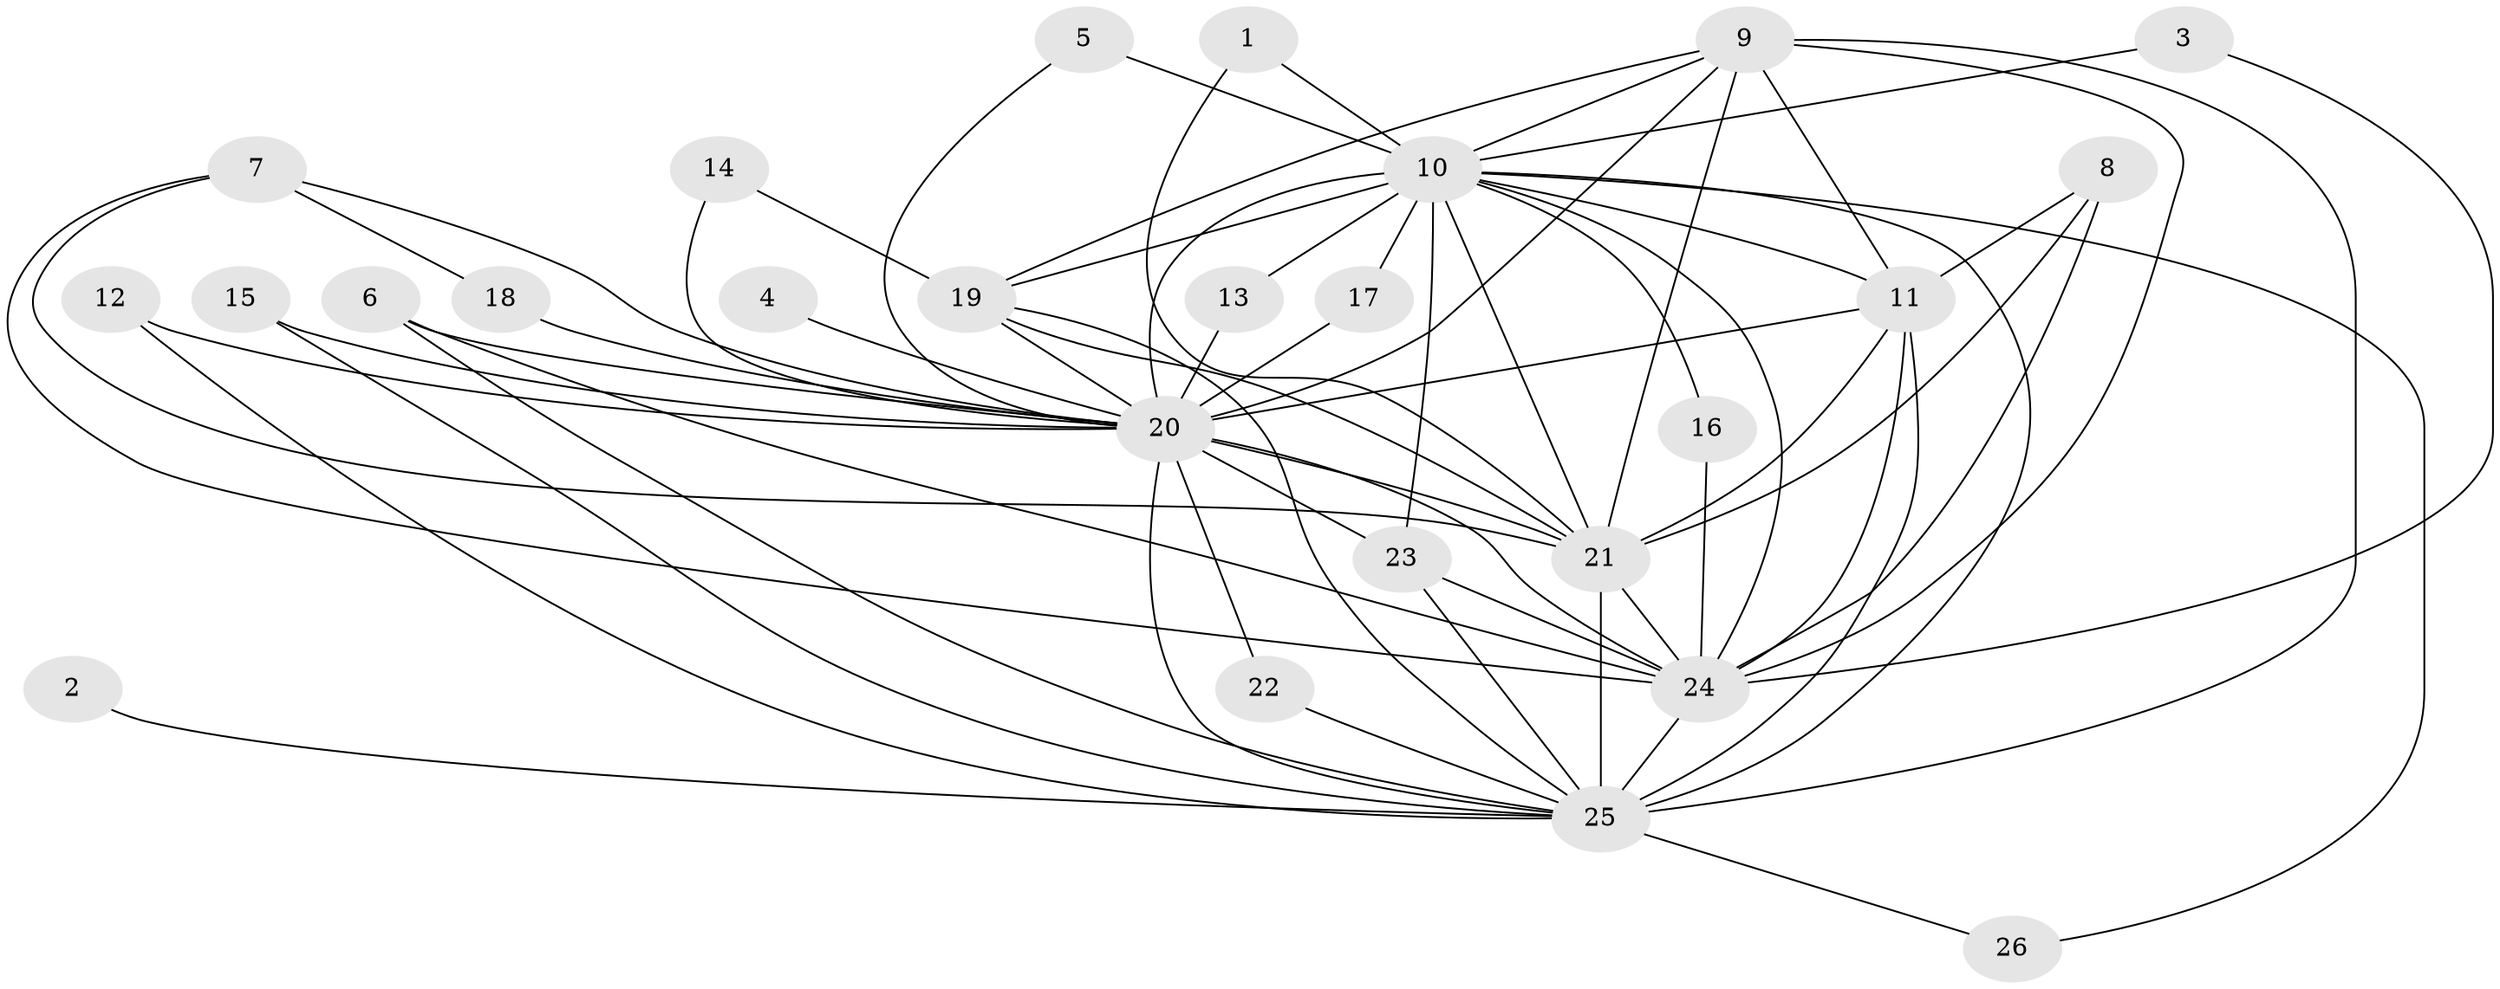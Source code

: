 // original degree distribution, {15: 0.019230769230769232, 13: 0.019230769230769232, 16: 0.038461538461538464, 17: 0.019230769230769232, 14: 0.038461538461538464, 11: 0.019230769230769232, 21: 0.038461538461538464, 3: 0.09615384615384616, 4: 0.07692307692307693, 2: 0.6153846153846154, 5: 0.019230769230769232}
// Generated by graph-tools (version 1.1) at 2025/49/03/09/25 03:49:31]
// undirected, 26 vertices, 65 edges
graph export_dot {
graph [start="1"]
  node [color=gray90,style=filled];
  1;
  2;
  3;
  4;
  5;
  6;
  7;
  8;
  9;
  10;
  11;
  12;
  13;
  14;
  15;
  16;
  17;
  18;
  19;
  20;
  21;
  22;
  23;
  24;
  25;
  26;
  1 -- 10 [weight=1.0];
  1 -- 21 [weight=1.0];
  2 -- 25 [weight=2.0];
  3 -- 10 [weight=1.0];
  3 -- 24 [weight=1.0];
  4 -- 20 [weight=1.0];
  5 -- 10 [weight=1.0];
  5 -- 20 [weight=1.0];
  6 -- 20 [weight=1.0];
  6 -- 24 [weight=1.0];
  6 -- 25 [weight=1.0];
  7 -- 18 [weight=1.0];
  7 -- 20 [weight=1.0];
  7 -- 21 [weight=1.0];
  7 -- 24 [weight=1.0];
  8 -- 11 [weight=1.0];
  8 -- 21 [weight=1.0];
  8 -- 24 [weight=2.0];
  9 -- 10 [weight=1.0];
  9 -- 11 [weight=1.0];
  9 -- 19 [weight=1.0];
  9 -- 20 [weight=3.0];
  9 -- 21 [weight=1.0];
  9 -- 24 [weight=3.0];
  9 -- 25 [weight=2.0];
  10 -- 11 [weight=2.0];
  10 -- 13 [weight=1.0];
  10 -- 16 [weight=1.0];
  10 -- 17 [weight=1.0];
  10 -- 19 [weight=1.0];
  10 -- 20 [weight=2.0];
  10 -- 21 [weight=1.0];
  10 -- 23 [weight=2.0];
  10 -- 24 [weight=3.0];
  10 -- 25 [weight=2.0];
  10 -- 26 [weight=1.0];
  11 -- 20 [weight=3.0];
  11 -- 21 [weight=1.0];
  11 -- 24 [weight=2.0];
  11 -- 25 [weight=3.0];
  12 -- 20 [weight=1.0];
  12 -- 25 [weight=1.0];
  13 -- 20 [weight=1.0];
  14 -- 19 [weight=1.0];
  14 -- 20 [weight=1.0];
  15 -- 20 [weight=1.0];
  15 -- 25 [weight=1.0];
  16 -- 24 [weight=1.0];
  17 -- 20 [weight=1.0];
  18 -- 20 [weight=2.0];
  19 -- 20 [weight=1.0];
  19 -- 21 [weight=1.0];
  19 -- 25 [weight=1.0];
  20 -- 21 [weight=3.0];
  20 -- 22 [weight=1.0];
  20 -- 23 [weight=1.0];
  20 -- 24 [weight=4.0];
  20 -- 25 [weight=4.0];
  21 -- 24 [weight=2.0];
  21 -- 25 [weight=2.0];
  22 -- 25 [weight=1.0];
  23 -- 24 [weight=1.0];
  23 -- 25 [weight=1.0];
  24 -- 25 [weight=5.0];
  25 -- 26 [weight=1.0];
}
